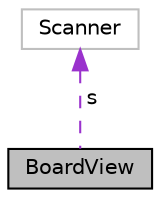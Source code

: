 digraph "BoardView"
{
 // LATEX_PDF_SIZE
  edge [fontname="Helvetica",fontsize="10",labelfontname="Helvetica",labelfontsize="10"];
  node [fontname="Helvetica",fontsize="10",shape=record];
  Node1 [label="BoardView",height=0.2,width=0.4,color="black", fillcolor="grey75", style="filled", fontcolor="black",tooltip="BoardView provides several access program to interact with a TwoDotsBoard object."];
  Node2 -> Node1 [dir="back",color="darkorchid3",fontsize="10",style="dashed",label=" s" ,fontname="Helvetica"];
  Node2 [label="Scanner",height=0.2,width=0.4,color="grey75", fillcolor="white", style="filled",tooltip=" "];
}
